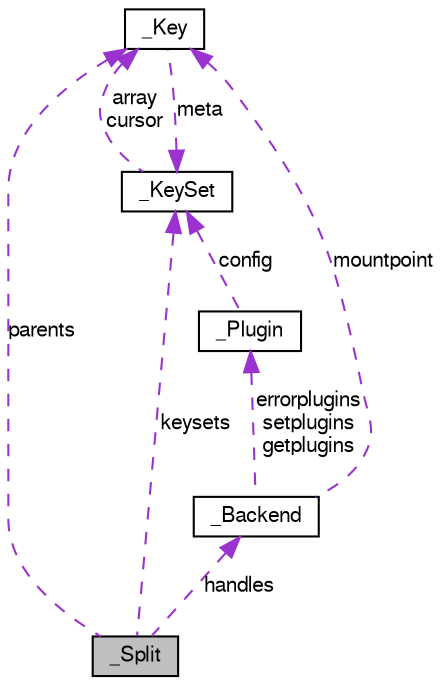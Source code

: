 digraph G
{
  edge [fontname="FreeSans",fontsize="10",labelfontname="FreeSans",labelfontsize="10"];
  node [fontname="FreeSans",fontsize="10",shape=record];
  Node1 [label="_Split",height=0.2,width=0.4,color="black", fillcolor="grey75", style="filled" fontcolor="black"];
  Node2 -> Node1 [dir=back,color="darkorchid3",fontsize="10",style="dashed",label="parents",fontname="FreeSans"];
  Node2 [label="_Key",height=0.2,width=0.4,color="black", fillcolor="white", style="filled",URL="$struct__Key.html"];
  Node3 -> Node2 [dir=back,color="darkorchid3",fontsize="10",style="dashed",label="meta",fontname="FreeSans"];
  Node3 [label="_KeySet",height=0.2,width=0.4,color="black", fillcolor="white", style="filled",URL="$struct__KeySet.html"];
  Node2 -> Node3 [dir=back,color="darkorchid3",fontsize="10",style="dashed",label="array\ncursor",fontname="FreeSans"];
  Node4 -> Node1 [dir=back,color="darkorchid3",fontsize="10",style="dashed",label="handles",fontname="FreeSans"];
  Node4 [label="_Backend",height=0.2,width=0.4,color="black", fillcolor="white", style="filled",URL="$struct__Backend.html"];
  Node2 -> Node4 [dir=back,color="darkorchid3",fontsize="10",style="dashed",label="mountpoint",fontname="FreeSans"];
  Node5 -> Node4 [dir=back,color="darkorchid3",fontsize="10",style="dashed",label="errorplugins\nsetplugins\ngetplugins",fontname="FreeSans"];
  Node5 [label="_Plugin",height=0.2,width=0.4,color="black", fillcolor="white", style="filled",URL="$struct__Plugin.html"];
  Node3 -> Node5 [dir=back,color="darkorchid3",fontsize="10",style="dashed",label="config",fontname="FreeSans"];
  Node3 -> Node1 [dir=back,color="darkorchid3",fontsize="10",style="dashed",label="keysets",fontname="FreeSans"];
}
